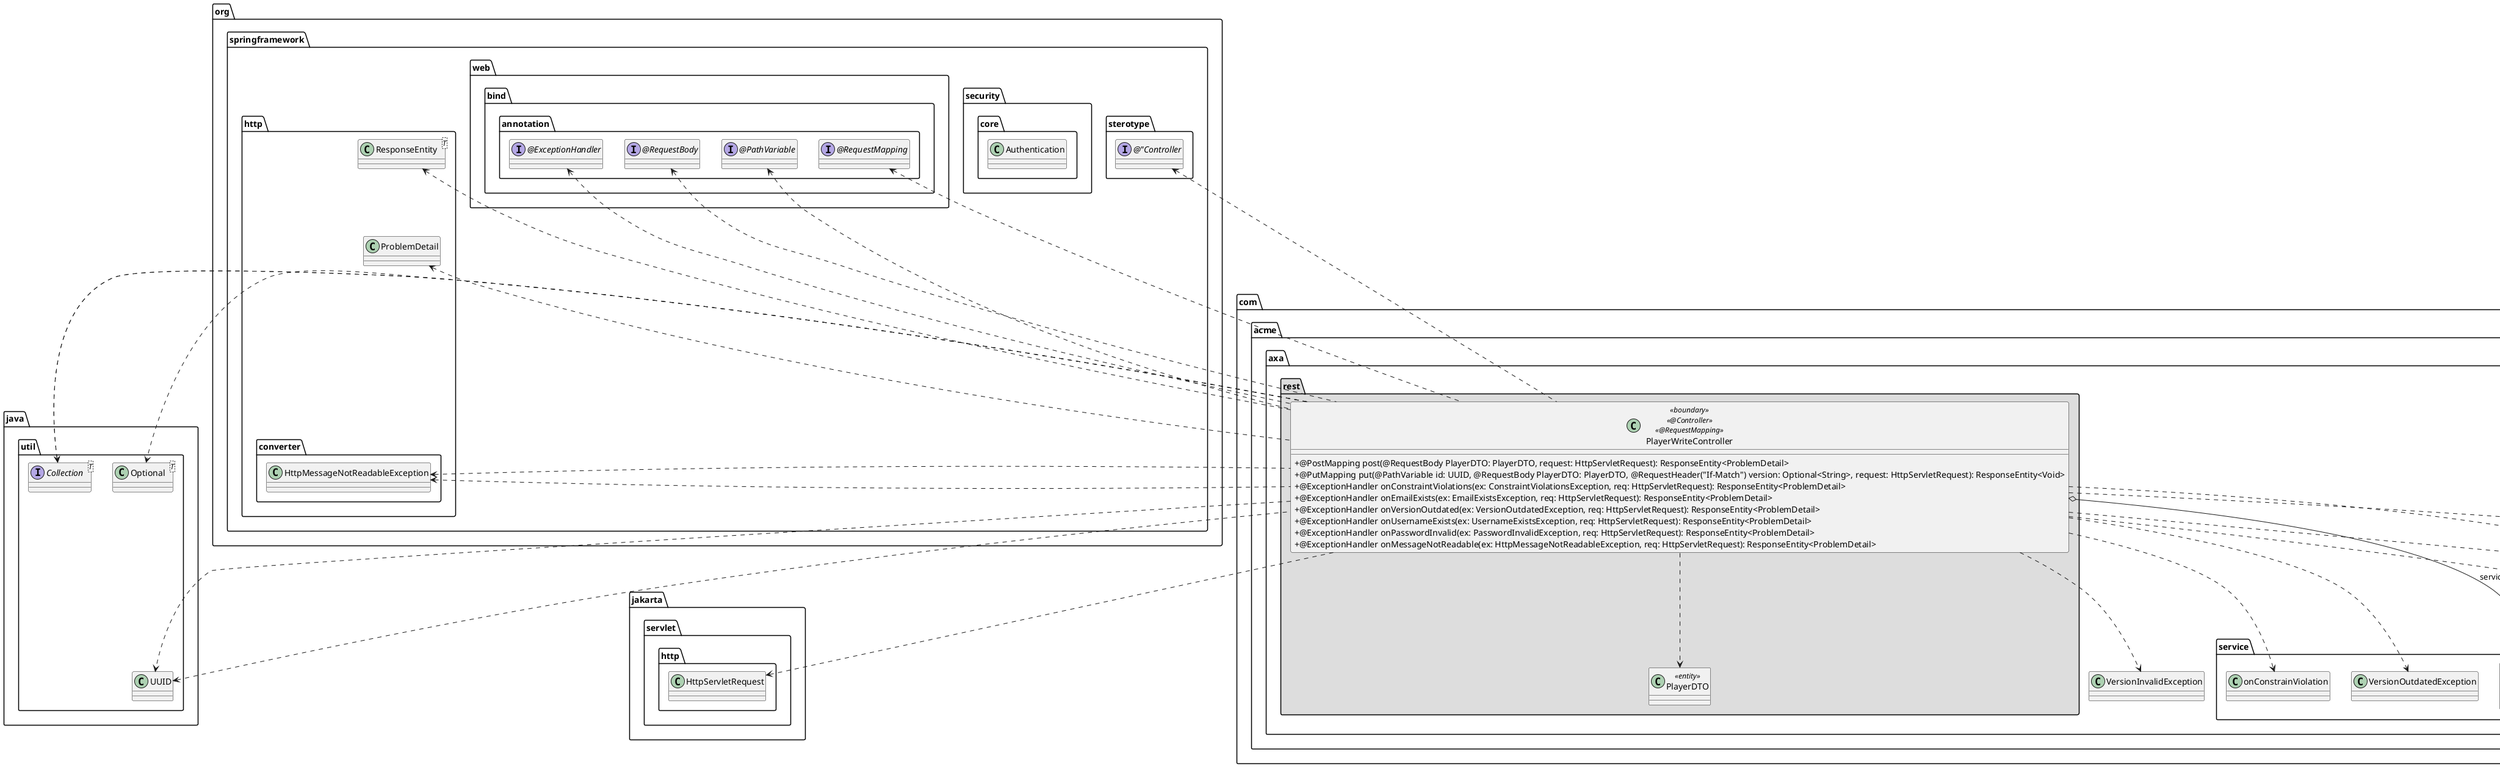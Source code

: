 @startuml PlayerWriteController

skinparam classAttributeIconSize 0

package org.springframework {
  package sterotype {
    interface "@"Controller" as Controller
  }

  package security.core {
    class Authentication
    }

    package web.bind.annotation {
        interface "@RequestMapping" as RequestMapping
        interface "@PathVariable" as PathVariable
        interface "@RequestBody" as RequestBody
        interface "@ExceptionHandler" as ExceptionHandler
    }

    package http {
        class ResponseEntity<T>
        class ProblemDetail

        package converter {
            class HttpMessageNotReadableException
        }

        ResponseEntity .[hidden].> ProblemDetail
        ProblemDetail .[hidden].> HttpMessageNotReadableException
    }
}

package jakarta.servlet.http {
    class HttpServletRequest
}

package java.util {
    interface Collection<T>
    class UUID
    class Optional<T>

    UUID .up[hidden].> Collection
    Collection .up[hidden].> HttpServletRequest
}

package com.acme.axa{
    package service {
      class PlayerWriteService <<control>> << @Service >>
      class EmailExistException
      class PlayernameExistsException
      class onConstrainViolation
      class VersionOutdatedException
    }

    package security {
      class PasswordInvalidException
      class UsernameExistException
      }

    package rest #DDDDDD {
    class PlayerDTO <<entity>>

    class PlayerWriteController << boundary >> << @Controller >> << @RequestMapping >> {
    + @PostMapping post(@RequestBody PlayerDTO: PlayerDTO, request: HttpServletRequest): ResponseEntity<ProblemDetail>
    + @PutMapping put(@PathVariable id: UUID, @RequestBody PlayerDTO: PlayerDTO, @RequestHeader("If-Match") version: Optional<String>, request: HttpServletRequest): ResponseEntity<Void>
    + @ExceptionHandler onConstraintViolations(ex: ConstraintViolationsException, req: HttpServletRequest): ResponseEntity<ProblemDetail>
    + @ExceptionHandler onEmailExists(ex: EmailExistsException, req: HttpServletRequest): ResponseEntity<ProblemDetail>
    + @ExceptionHandler onVersionOutdated(ex: VersionOutdatedException, req: HttpServletRequest): ResponseEntity<ProblemDetail>
    + @ExceptionHandler onUsernameExists(ex: UsernameExistsException, req: HttpServletRequest): ResponseEntity<ProblemDetail>
    + @ExceptionHandler onPasswordInvalid(ex: PasswordInvalidException, req: HttpServletRequest): ResponseEntity<ProblemDetail>
    + @ExceptionHandler onMessageNotReadable(ex: HttpMessageNotReadableException, req: HttpServletRequest): ResponseEntity<ProblemDetail>
    }
}
        PlayerWriteController o-down-> "1" PlayerWriteService : service
        PlayerWriteController ..> PlayerDTO
        PlayerWriteController ..> UUID
        PlayerWriteController ..> Optional
        PlayerWriteController ..> Collection
        PlayerWriteController ..> PlayernameExistsException
        PlayerWriteController ..> VersionOutdatedException
        PlayerWriteController ..> PasswordInvalidException
        PlayerWriteController .up> HttpMessageNotReadableException
        PlayerWriteController ..> VersionInvalidException
        PlayerWriteController ..> onConstrainViolation
        PlayerWriteController ..> EmailExistException
        PlayerWriteController ..> UsernameExistException

        PlayerWriteController .up.> ResponseEntity
        PlayerWriteController .up.> ProblemDetail
        PlayerWriteController .up.> HttpMessageNotReadableException
        PlayerWriteController .down.> HttpServletRequest

        PlayerWriteController .up.> Controller
        PlayerWriteController .up.> RequestMapping
        PlayerWriteController .up.> PathVariable
        PlayerWriteController .up.> RequestBody
        PlayerWriteController .up.> ExceptionHandler

        PlayerWriteController .left.> UUID
        PlayerWriteController .left.> Collection


@enduml
